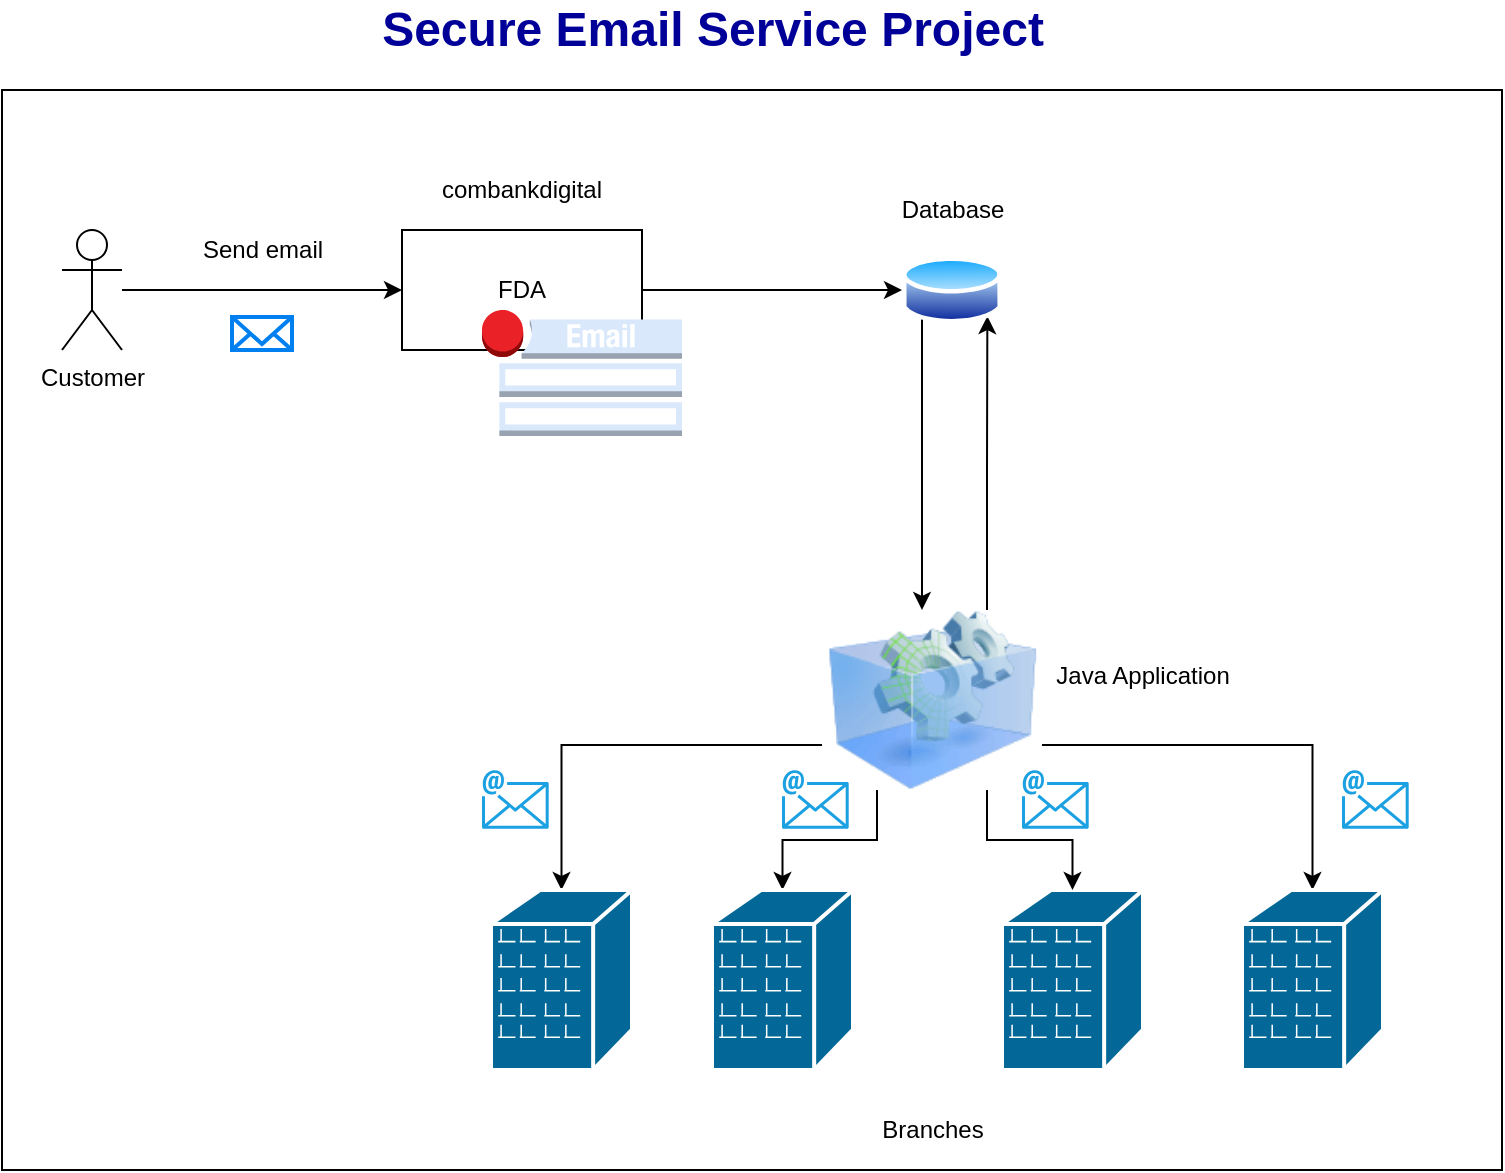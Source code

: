 <mxfile version="13.9.9" type="device" pages="2"><diagram id="qnaWiNMnEuDDAmGCSvtq" name="Architecture Diagram"><mxGraphModel dx="1026" dy="592" grid="1" gridSize="10" guides="1" tooltips="1" connect="1" arrows="1" fold="1" page="1" pageScale="1" pageWidth="850" pageHeight="1100" math="0" shadow="0"><root><mxCell id="0"/><mxCell id="1" parent="0"/><mxCell id="i5doGdaYpwIPCInTfzC9-32" value="" style="rounded=0;whiteSpace=wrap;html=1;fillColor=none;" parent="1" vertex="1"><mxGeometry x="70" y="50" width="750" height="540" as="geometry"/></mxCell><mxCell id="i5doGdaYpwIPCInTfzC9-12" style="edgeStyle=orthogonalEdgeStyle;rounded=0;orthogonalLoop=1;jettySize=auto;html=1;exitX=0;exitY=1;exitDx=0;exitDy=0;" parent="1" source="i5doGdaYpwIPCInTfzC9-20" edge="1"><mxGeometry relative="1" as="geometry"><mxPoint x="530" y="190" as="sourcePoint"/><mxPoint x="530" y="310" as="targetPoint"/><Array as="points"><mxPoint x="530" y="163"/></Array></mxGeometry></mxCell><mxCell id="i5doGdaYpwIPCInTfzC9-3" value="Database" style="text;html=1;align=center;verticalAlign=middle;resizable=0;points=[];autosize=1;" parent="1" vertex="1"><mxGeometry x="510" y="100" width="70" height="20" as="geometry"/></mxCell><mxCell id="i5doGdaYpwIPCInTfzC9-8" style="edgeStyle=orthogonalEdgeStyle;rounded=0;orthogonalLoop=1;jettySize=auto;html=1;entryX=0;entryY=0.5;entryDx=0;entryDy=0;" parent="1" source="i5doGdaYpwIPCInTfzC9-5" target="i5doGdaYpwIPCInTfzC9-7" edge="1"><mxGeometry relative="1" as="geometry"/></mxCell><mxCell id="i5doGdaYpwIPCInTfzC9-5" value="Customer" style="shape=umlActor;verticalLabelPosition=bottom;verticalAlign=top;html=1;outlineConnect=0;fillColor=#FFFFFF;" parent="1" vertex="1"><mxGeometry x="100" y="120" width="30" height="60" as="geometry"/></mxCell><mxCell id="i5doGdaYpwIPCInTfzC9-10" style="edgeStyle=orthogonalEdgeStyle;rounded=0;orthogonalLoop=1;jettySize=auto;html=1;entryX=0;entryY=0.5;entryDx=0;entryDy=0;entryPerimeter=0;" parent="1" source="i5doGdaYpwIPCInTfzC9-7" edge="1"><mxGeometry relative="1" as="geometry"><mxPoint x="520" y="150" as="targetPoint"/></mxGeometry></mxCell><mxCell id="i5doGdaYpwIPCInTfzC9-7" value="FDA" style="rounded=0;whiteSpace=wrap;html=1;fillColor=#FFFFFF;" parent="1" vertex="1"><mxGeometry x="270" y="120" width="120" height="60" as="geometry"/></mxCell><mxCell id="i5doGdaYpwIPCInTfzC9-9" value="Send email" style="text;html=1;align=center;verticalAlign=middle;resizable=0;points=[];autosize=1;" parent="1" vertex="1"><mxGeometry x="160" y="120" width="80" height="20" as="geometry"/></mxCell><mxCell id="i5doGdaYpwIPCInTfzC9-15" style="edgeStyle=orthogonalEdgeStyle;rounded=0;orthogonalLoop=1;jettySize=auto;html=1;exitX=0.75;exitY=0;exitDx=0;exitDy=0;entryX=1;entryY=1;entryDx=0;entryDy=0;" parent="1" source="i5doGdaYpwIPCInTfzC9-21" target="i5doGdaYpwIPCInTfzC9-20" edge="1"><mxGeometry relative="1" as="geometry"><mxPoint x="575" y="310" as="sourcePoint"/><mxPoint x="562.75" y="185.65" as="targetPoint"/><Array as="points"/></mxGeometry></mxCell><mxCell id="i5doGdaYpwIPCInTfzC9-17" value="" style="shape=mxgraph.cisco.buildings.branch_office;html=1;pointerEvents=1;dashed=0;fillColor=#036897;strokeColor=#ffffff;strokeWidth=2;verticalLabelPosition=bottom;verticalAlign=top;align=center;outlineConnect=0;" parent="1" vertex="1"><mxGeometry x="570" y="450" width="70.5" height="90" as="geometry"/></mxCell><mxCell id="i5doGdaYpwIPCInTfzC9-18" value="Branches" style="text;html=1;align=center;verticalAlign=middle;resizable=0;points=[];autosize=1;" parent="1" vertex="1"><mxGeometry x="500" y="560" width="70" height="20" as="geometry"/></mxCell><mxCell id="i5doGdaYpwIPCInTfzC9-20" value="" style="aspect=fixed;perimeter=ellipsePerimeter;html=1;align=center;shadow=0;dashed=0;spacingTop=3;image;image=img/lib/active_directory/database.svg;fillColor=#FFFFFF;" parent="1" vertex="1"><mxGeometry x="520" y="131.5" width="50" height="37" as="geometry"/></mxCell><mxCell id="I25R3O8LpVzKz7Pp63MQ-3" style="edgeStyle=orthogonalEdgeStyle;rounded=0;orthogonalLoop=1;jettySize=auto;html=1;exitX=0;exitY=0.75;exitDx=0;exitDy=0;" parent="1" source="i5doGdaYpwIPCInTfzC9-21" target="I25R3O8LpVzKz7Pp63MQ-2" edge="1"><mxGeometry relative="1" as="geometry"/></mxCell><mxCell id="I25R3O8LpVzKz7Pp63MQ-4" style="edgeStyle=orthogonalEdgeStyle;rounded=0;orthogonalLoop=1;jettySize=auto;html=1;exitX=0.25;exitY=1;exitDx=0;exitDy=0;" parent="1" source="i5doGdaYpwIPCInTfzC9-21" target="I25R3O8LpVzKz7Pp63MQ-1" edge="1"><mxGeometry relative="1" as="geometry"/></mxCell><mxCell id="I25R3O8LpVzKz7Pp63MQ-5" style="edgeStyle=orthogonalEdgeStyle;rounded=0;orthogonalLoop=1;jettySize=auto;html=1;exitX=0.75;exitY=1;exitDx=0;exitDy=0;" parent="1" source="i5doGdaYpwIPCInTfzC9-21" target="i5doGdaYpwIPCInTfzC9-17" edge="1"><mxGeometry relative="1" as="geometry"/></mxCell><mxCell id="I25R3O8LpVzKz7Pp63MQ-7" style="edgeStyle=orthogonalEdgeStyle;rounded=0;orthogonalLoop=1;jettySize=auto;html=1;exitX=1;exitY=0.75;exitDx=0;exitDy=0;" parent="1" source="i5doGdaYpwIPCInTfzC9-21" target="I25R3O8LpVzKz7Pp63MQ-6" edge="1"><mxGeometry relative="1" as="geometry"/></mxCell><mxCell id="i5doGdaYpwIPCInTfzC9-21" value="" style="image;html=1;image=img/lib/clip_art/computers/Virtual_Application_128x128.png;fillColor=#FFFFFF;" parent="1" vertex="1"><mxGeometry x="480" y="310" width="110" height="90" as="geometry"/></mxCell><mxCell id="i5doGdaYpwIPCInTfzC9-22" value="Java Application" style="text;html=1;align=center;verticalAlign=middle;resizable=0;points=[];autosize=1;" parent="1" vertex="1"><mxGeometry x="590" y="333" width="100" height="20" as="geometry"/></mxCell><mxCell id="i5doGdaYpwIPCInTfzC9-28" value="" style="html=1;verticalLabelPosition=bottom;align=center;labelBackgroundColor=#ffffff;verticalAlign=top;strokeWidth=2;strokeColor=#0080F0;shadow=0;dashed=0;shape=mxgraph.ios7.icons.mail;fillColor=#FFFFFF;" parent="1" vertex="1"><mxGeometry x="185" y="163.5" width="30" height="16.5" as="geometry"/></mxCell><mxCell id="i5doGdaYpwIPCInTfzC9-29" value="" style="outlineConnect=0;dashed=0;verticalLabelPosition=bottom;verticalAlign=top;align=center;html=1;shape=mxgraph.aws3.email_notification;fillColor=#dae8fc;strokeColor=#6c8ebf;" parent="1" vertex="1"><mxGeometry x="310" y="160" width="100" height="63" as="geometry"/></mxCell><mxCell id="i5doGdaYpwIPCInTfzC9-30" value="" style="outlineConnect=0;fillColor=#1ba1e2;strokeColor=#006EAF;dashed=0;verticalLabelPosition=bottom;verticalAlign=top;align=center;html=1;fontSize=12;fontStyle=0;aspect=fixed;pointerEvents=1;shape=mxgraph.aws4.email;fontColor=#ffffff;" parent="1" vertex="1"><mxGeometry x="310" y="390" width="33.35" height="29.5" as="geometry"/></mxCell><mxCell id="i5doGdaYpwIPCInTfzC9-33" value="&lt;font style=&quot;font-size: 24px&quot; color=&quot;#000099&quot;&gt;&lt;b&gt;Secure Email Service Project&lt;/b&gt;&lt;/font&gt;" style="text;html=1;align=center;verticalAlign=middle;resizable=0;points=[];autosize=1;" parent="1" vertex="1"><mxGeometry x="250" y="10" width="350" height="20" as="geometry"/></mxCell><mxCell id="i5doGdaYpwIPCInTfzC9-34" value="combankdigital" style="text;html=1;strokeColor=none;fillColor=none;align=center;verticalAlign=middle;whiteSpace=wrap;rounded=0;" parent="1" vertex="1"><mxGeometry x="275" y="90" width="110" height="20" as="geometry"/></mxCell><mxCell id="I25R3O8LpVzKz7Pp63MQ-1" value="" style="shape=mxgraph.cisco.buildings.branch_office;html=1;pointerEvents=1;dashed=0;fillColor=#036897;strokeColor=#ffffff;strokeWidth=2;verticalLabelPosition=bottom;verticalAlign=top;align=center;outlineConnect=0;" parent="1" vertex="1"><mxGeometry x="425" y="450" width="70.5" height="90" as="geometry"/></mxCell><mxCell id="I25R3O8LpVzKz7Pp63MQ-2" value="" style="shape=mxgraph.cisco.buildings.branch_office;html=1;pointerEvents=1;dashed=0;fillColor=#036897;strokeColor=#ffffff;strokeWidth=2;verticalLabelPosition=bottom;verticalAlign=top;align=center;outlineConnect=0;" parent="1" vertex="1"><mxGeometry x="314.5" y="450" width="70.5" height="90" as="geometry"/></mxCell><mxCell id="I25R3O8LpVzKz7Pp63MQ-6" value="" style="shape=mxgraph.cisco.buildings.branch_office;html=1;pointerEvents=1;dashed=0;fillColor=#036897;strokeColor=#ffffff;strokeWidth=2;verticalLabelPosition=bottom;verticalAlign=top;align=center;outlineConnect=0;" parent="1" vertex="1"><mxGeometry x="690" y="450" width="70.5" height="90" as="geometry"/></mxCell><mxCell id="I25R3O8LpVzKz7Pp63MQ-8" value="" style="outlineConnect=0;fillColor=#1ba1e2;strokeColor=#006EAF;dashed=0;verticalLabelPosition=bottom;verticalAlign=top;align=center;html=1;fontSize=12;fontStyle=0;aspect=fixed;pointerEvents=1;shape=mxgraph.aws4.email;fontColor=#ffffff;" parent="1" vertex="1"><mxGeometry x="460" y="390" width="33.35" height="29.5" as="geometry"/></mxCell><mxCell id="I25R3O8LpVzKz7Pp63MQ-9" value="" style="outlineConnect=0;fillColor=#1ba1e2;strokeColor=#006EAF;dashed=0;verticalLabelPosition=bottom;verticalAlign=top;align=center;html=1;fontSize=12;fontStyle=0;aspect=fixed;pointerEvents=1;shape=mxgraph.aws4.email;fontColor=#ffffff;" parent="1" vertex="1"><mxGeometry x="580" y="390" width="33.35" height="29.5" as="geometry"/></mxCell><mxCell id="I25R3O8LpVzKz7Pp63MQ-10" value="" style="outlineConnect=0;fillColor=#1ba1e2;strokeColor=#006EAF;dashed=0;verticalLabelPosition=bottom;verticalAlign=top;align=center;html=1;fontSize=12;fontStyle=0;aspect=fixed;pointerEvents=1;shape=mxgraph.aws4.email;fontColor=#ffffff;" parent="1" vertex="1"><mxGeometry x="740" y="390" width="33.35" height="29.5" as="geometry"/></mxCell></root></mxGraphModel></diagram><diagram id="DBOis8-1kMXGUZnEfAd5" name="ER Diagram"><mxGraphModel dx="1026" dy="592" grid="1" gridSize="10" guides="1" tooltips="1" connect="1" arrows="1" fold="1" page="1" pageScale="1" pageWidth="850" pageHeight="1100" math="0" shadow="0"><root><mxCell id="u-4ZbfFuw1i2TSKo45MI-0"/><mxCell id="u-4ZbfFuw1i2TSKo45MI-1" parent="u-4ZbfFuw1i2TSKo45MI-0"/><mxCell id="jLGcnUE8oUVpJmWdf4QY-54" value="" style="group" parent="u-4ZbfFuw1i2TSKo45MI-1" vertex="1" connectable="0"><mxGeometry x="90" y="50" width="180" height="210" as="geometry"/></mxCell><mxCell id="jLGcnUE8oUVpJmWdf4QY-15" value="tbl_msg" style="shape=table;startSize=30;container=1;collapsible=1;childLayout=tableLayout;fixedRows=1;rowLines=0;fontStyle=1;align=center;resizeLast=1;fillColor=none;" parent="jLGcnUE8oUVpJmWdf4QY-54" vertex="1"><mxGeometry width="180" height="210" as="geometry"/></mxCell><mxCell id="jLGcnUE8oUVpJmWdf4QY-16" value="" style="shape=partialRectangle;collapsible=0;dropTarget=0;pointerEvents=0;fillColor=none;top=0;left=0;bottom=1;right=0;points=[[0,0.5],[1,0.5]];portConstraint=eastwest;" parent="jLGcnUE8oUVpJmWdf4QY-15" vertex="1"><mxGeometry y="30" width="180" height="30" as="geometry"/></mxCell><mxCell id="jLGcnUE8oUVpJmWdf4QY-17" value="PK" style="shape=partialRectangle;connectable=0;fillColor=none;top=0;left=0;bottom=0;right=0;fontStyle=1;overflow=hidden;" parent="jLGcnUE8oUVpJmWdf4QY-16" vertex="1"><mxGeometry width="30" height="30" as="geometry"/></mxCell><mxCell id="jLGcnUE8oUVpJmWdf4QY-18" value="id" style="shape=partialRectangle;connectable=0;fillColor=none;top=0;left=0;bottom=0;right=0;align=left;spacingLeft=6;fontStyle=5;overflow=hidden;" parent="jLGcnUE8oUVpJmWdf4QY-16" vertex="1"><mxGeometry x="30" width="150" height="30" as="geometry"/></mxCell><mxCell id="jLGcnUE8oUVpJmWdf4QY-19" value="" style="shape=partialRectangle;collapsible=0;dropTarget=0;pointerEvents=0;fillColor=none;top=0;left=0;bottom=0;right=0;points=[[0,0.5],[1,0.5]];portConstraint=eastwest;" parent="jLGcnUE8oUVpJmWdf4QY-15" vertex="1"><mxGeometry y="60" width="180" height="30" as="geometry"/></mxCell><mxCell id="jLGcnUE8oUVpJmWdf4QY-20" value="" style="shape=partialRectangle;connectable=0;fillColor=none;top=0;left=0;bottom=0;right=0;editable=1;overflow=hidden;" parent="jLGcnUE8oUVpJmWdf4QY-19" vertex="1"><mxGeometry width="30" height="30" as="geometry"/></mxCell><mxCell id="jLGcnUE8oUVpJmWdf4QY-21" value="user_name" style="shape=partialRectangle;connectable=0;fillColor=none;top=0;left=0;bottom=0;right=0;align=left;spacingLeft=6;overflow=hidden;" parent="jLGcnUE8oUVpJmWdf4QY-19" vertex="1"><mxGeometry x="30" width="150" height="30" as="geometry"/></mxCell><mxCell id="jLGcnUE8oUVpJmWdf4QY-22" value="" style="shape=partialRectangle;collapsible=0;dropTarget=0;pointerEvents=0;fillColor=none;top=0;left=0;bottom=0;right=0;points=[[0,0.5],[1,0.5]];portConstraint=eastwest;" parent="jLGcnUE8oUVpJmWdf4QY-15" vertex="1"><mxGeometry y="90" width="180" height="30" as="geometry"/></mxCell><mxCell id="jLGcnUE8oUVpJmWdf4QY-23" value="" style="shape=partialRectangle;connectable=0;fillColor=none;top=0;left=0;bottom=0;right=0;editable=1;overflow=hidden;" parent="jLGcnUE8oUVpJmWdf4QY-22" vertex="1"><mxGeometry width="30" height="30" as="geometry"/></mxCell><mxCell id="jLGcnUE8oUVpJmWdf4QY-24" value="subject" style="shape=partialRectangle;connectable=0;fillColor=none;top=0;left=0;bottom=0;right=0;align=left;spacingLeft=6;overflow=hidden;" parent="jLGcnUE8oUVpJmWdf4QY-22" vertex="1"><mxGeometry x="30" width="150" height="30" as="geometry"/></mxCell><mxCell id="jLGcnUE8oUVpJmWdf4QY-25" value="" style="shape=partialRectangle;collapsible=0;dropTarget=0;pointerEvents=0;fillColor=none;top=0;left=0;bottom=0;right=0;points=[[0,0.5],[1,0.5]];portConstraint=eastwest;" parent="jLGcnUE8oUVpJmWdf4QY-15" vertex="1"><mxGeometry y="120" width="180" height="30" as="geometry"/></mxCell><mxCell id="jLGcnUE8oUVpJmWdf4QY-26" value="" style="shape=partialRectangle;connectable=0;fillColor=none;top=0;left=0;bottom=0;right=0;editable=1;overflow=hidden;" parent="jLGcnUE8oUVpJmWdf4QY-25" vertex="1"><mxGeometry width="30" height="30" as="geometry"/></mxCell><mxCell id="jLGcnUE8oUVpJmWdf4QY-27" value="message" style="shape=partialRectangle;connectable=0;fillColor=none;top=0;left=0;bottom=0;right=0;align=left;spacingLeft=6;overflow=hidden;" parent="jLGcnUE8oUVpJmWdf4QY-25" vertex="1"><mxGeometry x="30" width="150" height="30" as="geometry"/></mxCell><mxCell id="jLGcnUE8oUVpJmWdf4QY-28" value="time" style="shape=partialRectangle;connectable=0;fillColor=none;top=0;left=0;bottom=0;right=0;align=left;spacingLeft=6;overflow=hidden;" parent="jLGcnUE8oUVpJmWdf4QY-54" vertex="1"><mxGeometry x="30" y="150" width="150" height="30" as="geometry"/></mxCell><mxCell id="jLGcnUE8oUVpJmWdf4QY-29" value="status" style="shape=partialRectangle;connectable=0;fillColor=none;top=0;left=0;bottom=0;right=0;align=left;spacingLeft=6;overflow=hidden;" parent="jLGcnUE8oUVpJmWdf4QY-54" vertex="1"><mxGeometry x="30" y="180" width="150" height="30" as="geometry"/></mxCell><mxCell id="jLGcnUE8oUVpJmWdf4QY-30" value="FK" style="shape=partialRectangle;connectable=0;fillColor=none;top=0;left=0;bottom=0;right=0;fontStyle=1;overflow=hidden;" parent="jLGcnUE8oUVpJmWdf4QY-54" vertex="1"><mxGeometry y="60" width="30" height="30" as="geometry"/></mxCell><mxCell id="jLGcnUE8oUVpJmWdf4QY-55" value="" style="group" parent="u-4ZbfFuw1i2TSKo45MI-1" vertex="1" connectable="0"><mxGeometry x="620" y="50" width="180" height="120" as="geometry"/></mxCell><mxCell id="jLGcnUE8oUVpJmWdf4QY-31" value="tbl_branch_detail" style="shape=table;startSize=30;container=1;collapsible=1;childLayout=tableLayout;fixedRows=1;rowLines=0;fontStyle=1;align=center;resizeLast=1;fillColor=none;" parent="jLGcnUE8oUVpJmWdf4QY-55" vertex="1"><mxGeometry width="180" height="120" as="geometry"/></mxCell><mxCell id="jLGcnUE8oUVpJmWdf4QY-32" value="" style="shape=partialRectangle;collapsible=0;dropTarget=0;pointerEvents=0;fillColor=none;top=0;left=0;bottom=1;right=0;points=[[0,0.5],[1,0.5]];portConstraint=eastwest;" parent="jLGcnUE8oUVpJmWdf4QY-31" vertex="1"><mxGeometry y="30" width="180" height="30" as="geometry"/></mxCell><mxCell id="jLGcnUE8oUVpJmWdf4QY-33" value="PK" style="shape=partialRectangle;connectable=0;fillColor=none;top=0;left=0;bottom=0;right=0;fontStyle=1;overflow=hidden;" parent="jLGcnUE8oUVpJmWdf4QY-32" vertex="1"><mxGeometry width="30" height="30" as="geometry"/></mxCell><mxCell id="jLGcnUE8oUVpJmWdf4QY-34" value="branch_code" style="shape=partialRectangle;connectable=0;fillColor=none;top=0;left=0;bottom=0;right=0;align=left;spacingLeft=6;fontStyle=5;overflow=hidden;" parent="jLGcnUE8oUVpJmWdf4QY-32" vertex="1"><mxGeometry x="30" width="150" height="30" as="geometry"/></mxCell><mxCell id="jLGcnUE8oUVpJmWdf4QY-35" value="" style="shape=partialRectangle;collapsible=0;dropTarget=0;pointerEvents=0;fillColor=none;top=0;left=0;bottom=0;right=0;points=[[0,0.5],[1,0.5]];portConstraint=eastwest;" parent="jLGcnUE8oUVpJmWdf4QY-31" vertex="1"><mxGeometry y="60" width="180" height="30" as="geometry"/></mxCell><mxCell id="jLGcnUE8oUVpJmWdf4QY-36" value="" style="shape=partialRectangle;connectable=0;fillColor=none;top=0;left=0;bottom=0;right=0;editable=1;overflow=hidden;" parent="jLGcnUE8oUVpJmWdf4QY-35" vertex="1"><mxGeometry width="30" height="30" as="geometry"/></mxCell><mxCell id="jLGcnUE8oUVpJmWdf4QY-37" value="branch_name" style="shape=partialRectangle;connectable=0;fillColor=none;top=0;left=0;bottom=0;right=0;align=left;spacingLeft=6;overflow=hidden;" parent="jLGcnUE8oUVpJmWdf4QY-35" vertex="1"><mxGeometry x="30" width="150" height="30" as="geometry"/></mxCell><mxCell id="RjMk96NH-keo5v8d7ttX-0" value="branch_email" style="shape=partialRectangle;connectable=0;fillColor=none;top=0;left=0;bottom=0;right=0;align=left;spacingLeft=6;overflow=hidden;" parent="jLGcnUE8oUVpJmWdf4QY-55" vertex="1"><mxGeometry x="30" y="90" width="150" height="30" as="geometry"/></mxCell><mxCell id="jLGcnUE8oUVpJmWdf4QY-57" value="" style="group" parent="u-4ZbfFuw1i2TSKo45MI-1" vertex="1" connectable="0"><mxGeometry x="360" y="270" width="180" height="110" as="geometry"/></mxCell><mxCell id="jLGcnUE8oUVpJmWdf4QY-56" value="" style="group" parent="jLGcnUE8oUVpJmWdf4QY-57" vertex="1" connectable="0"><mxGeometry width="180" height="90" as="geometry"/></mxCell><mxCell id="jLGcnUE8oUVpJmWdf4QY-46" value="tbl_user_branch" style="shape=table;startSize=30;container=1;collapsible=1;childLayout=tableLayout;fixedRows=1;rowLines=0;fontStyle=1;align=center;resizeLast=1;fillColor=none;" parent="jLGcnUE8oUVpJmWdf4QY-56" vertex="1"><mxGeometry x="20" y="20" width="180" height="90" as="geometry"/></mxCell><mxCell id="jLGcnUE8oUVpJmWdf4QY-47" value="" style="shape=partialRectangle;collapsible=0;dropTarget=0;pointerEvents=0;fillColor=none;top=0;left=0;bottom=1;right=0;points=[[0,0.5],[1,0.5]];portConstraint=eastwest;" parent="jLGcnUE8oUVpJmWdf4QY-46" vertex="1"><mxGeometry y="30" width="180" height="30" as="geometry"/></mxCell><mxCell id="jLGcnUE8oUVpJmWdf4QY-48" value="PK" style="shape=partialRectangle;connectable=0;fillColor=none;top=0;left=0;bottom=0;right=0;fontStyle=1;overflow=hidden;" parent="jLGcnUE8oUVpJmWdf4QY-47" vertex="1"><mxGeometry width="30" height="30" as="geometry"/></mxCell><mxCell id="jLGcnUE8oUVpJmWdf4QY-49" value="user_name" style="shape=partialRectangle;connectable=0;fillColor=none;top=0;left=0;bottom=0;right=0;align=left;spacingLeft=6;fontStyle=5;overflow=hidden;" parent="jLGcnUE8oUVpJmWdf4QY-47" vertex="1"><mxGeometry x="30" width="150" height="30" as="geometry"/></mxCell><mxCell id="jLGcnUE8oUVpJmWdf4QY-50" value="" style="shape=partialRectangle;collapsible=0;dropTarget=0;pointerEvents=0;fillColor=none;top=0;left=0;bottom=0;right=0;points=[[0,0.5],[1,0.5]];portConstraint=eastwest;" parent="jLGcnUE8oUVpJmWdf4QY-46" vertex="1"><mxGeometry y="60" width="180" height="30" as="geometry"/></mxCell><mxCell id="jLGcnUE8oUVpJmWdf4QY-51" value="" style="shape=partialRectangle;connectable=0;fillColor=none;top=0;left=0;bottom=0;right=0;editable=1;overflow=hidden;" parent="jLGcnUE8oUVpJmWdf4QY-50" vertex="1"><mxGeometry width="30" height="30" as="geometry"/></mxCell><mxCell id="jLGcnUE8oUVpJmWdf4QY-52" value="branch_code" style="shape=partialRectangle;connectable=0;fillColor=none;top=0;left=0;bottom=0;right=0;align=left;spacingLeft=6;overflow=hidden;" parent="jLGcnUE8oUVpJmWdf4QY-50" vertex="1"><mxGeometry x="30" width="150" height="30" as="geometry"/></mxCell><mxCell id="jLGcnUE8oUVpJmWdf4QY-53" value="FK" style="shape=partialRectangle;connectable=0;fillColor=none;top=0;left=0;bottom=0;right=0;fontStyle=1;overflow=hidden;" parent="jLGcnUE8oUVpJmWdf4QY-57" vertex="1"><mxGeometry x="20" y="80" width="30" height="30" as="geometry"/></mxCell><mxCell id="jLGcnUE8oUVpJmWdf4QY-58" style="edgeStyle=orthogonalEdgeStyle;rounded=0;orthogonalLoop=1;jettySize=auto;html=1;entryX=1;entryY=0.5;entryDx=0;entryDy=0;" parent="u-4ZbfFuw1i2TSKo45MI-1" source="jLGcnUE8oUVpJmWdf4QY-47" target="jLGcnUE8oUVpJmWdf4QY-19" edge="1"><mxGeometry relative="1" as="geometry"/></mxCell><mxCell id="jLGcnUE8oUVpJmWdf4QY-59" style="edgeStyle=orthogonalEdgeStyle;rounded=0;orthogonalLoop=1;jettySize=auto;html=1;entryX=1;entryY=0.5;entryDx=0;entryDy=0;" parent="u-4ZbfFuw1i2TSKo45MI-1" source="jLGcnUE8oUVpJmWdf4QY-32" target="jLGcnUE8oUVpJmWdf4QY-50" edge="1"><mxGeometry relative="1" as="geometry"/></mxCell></root></mxGraphModel></diagram></mxfile>